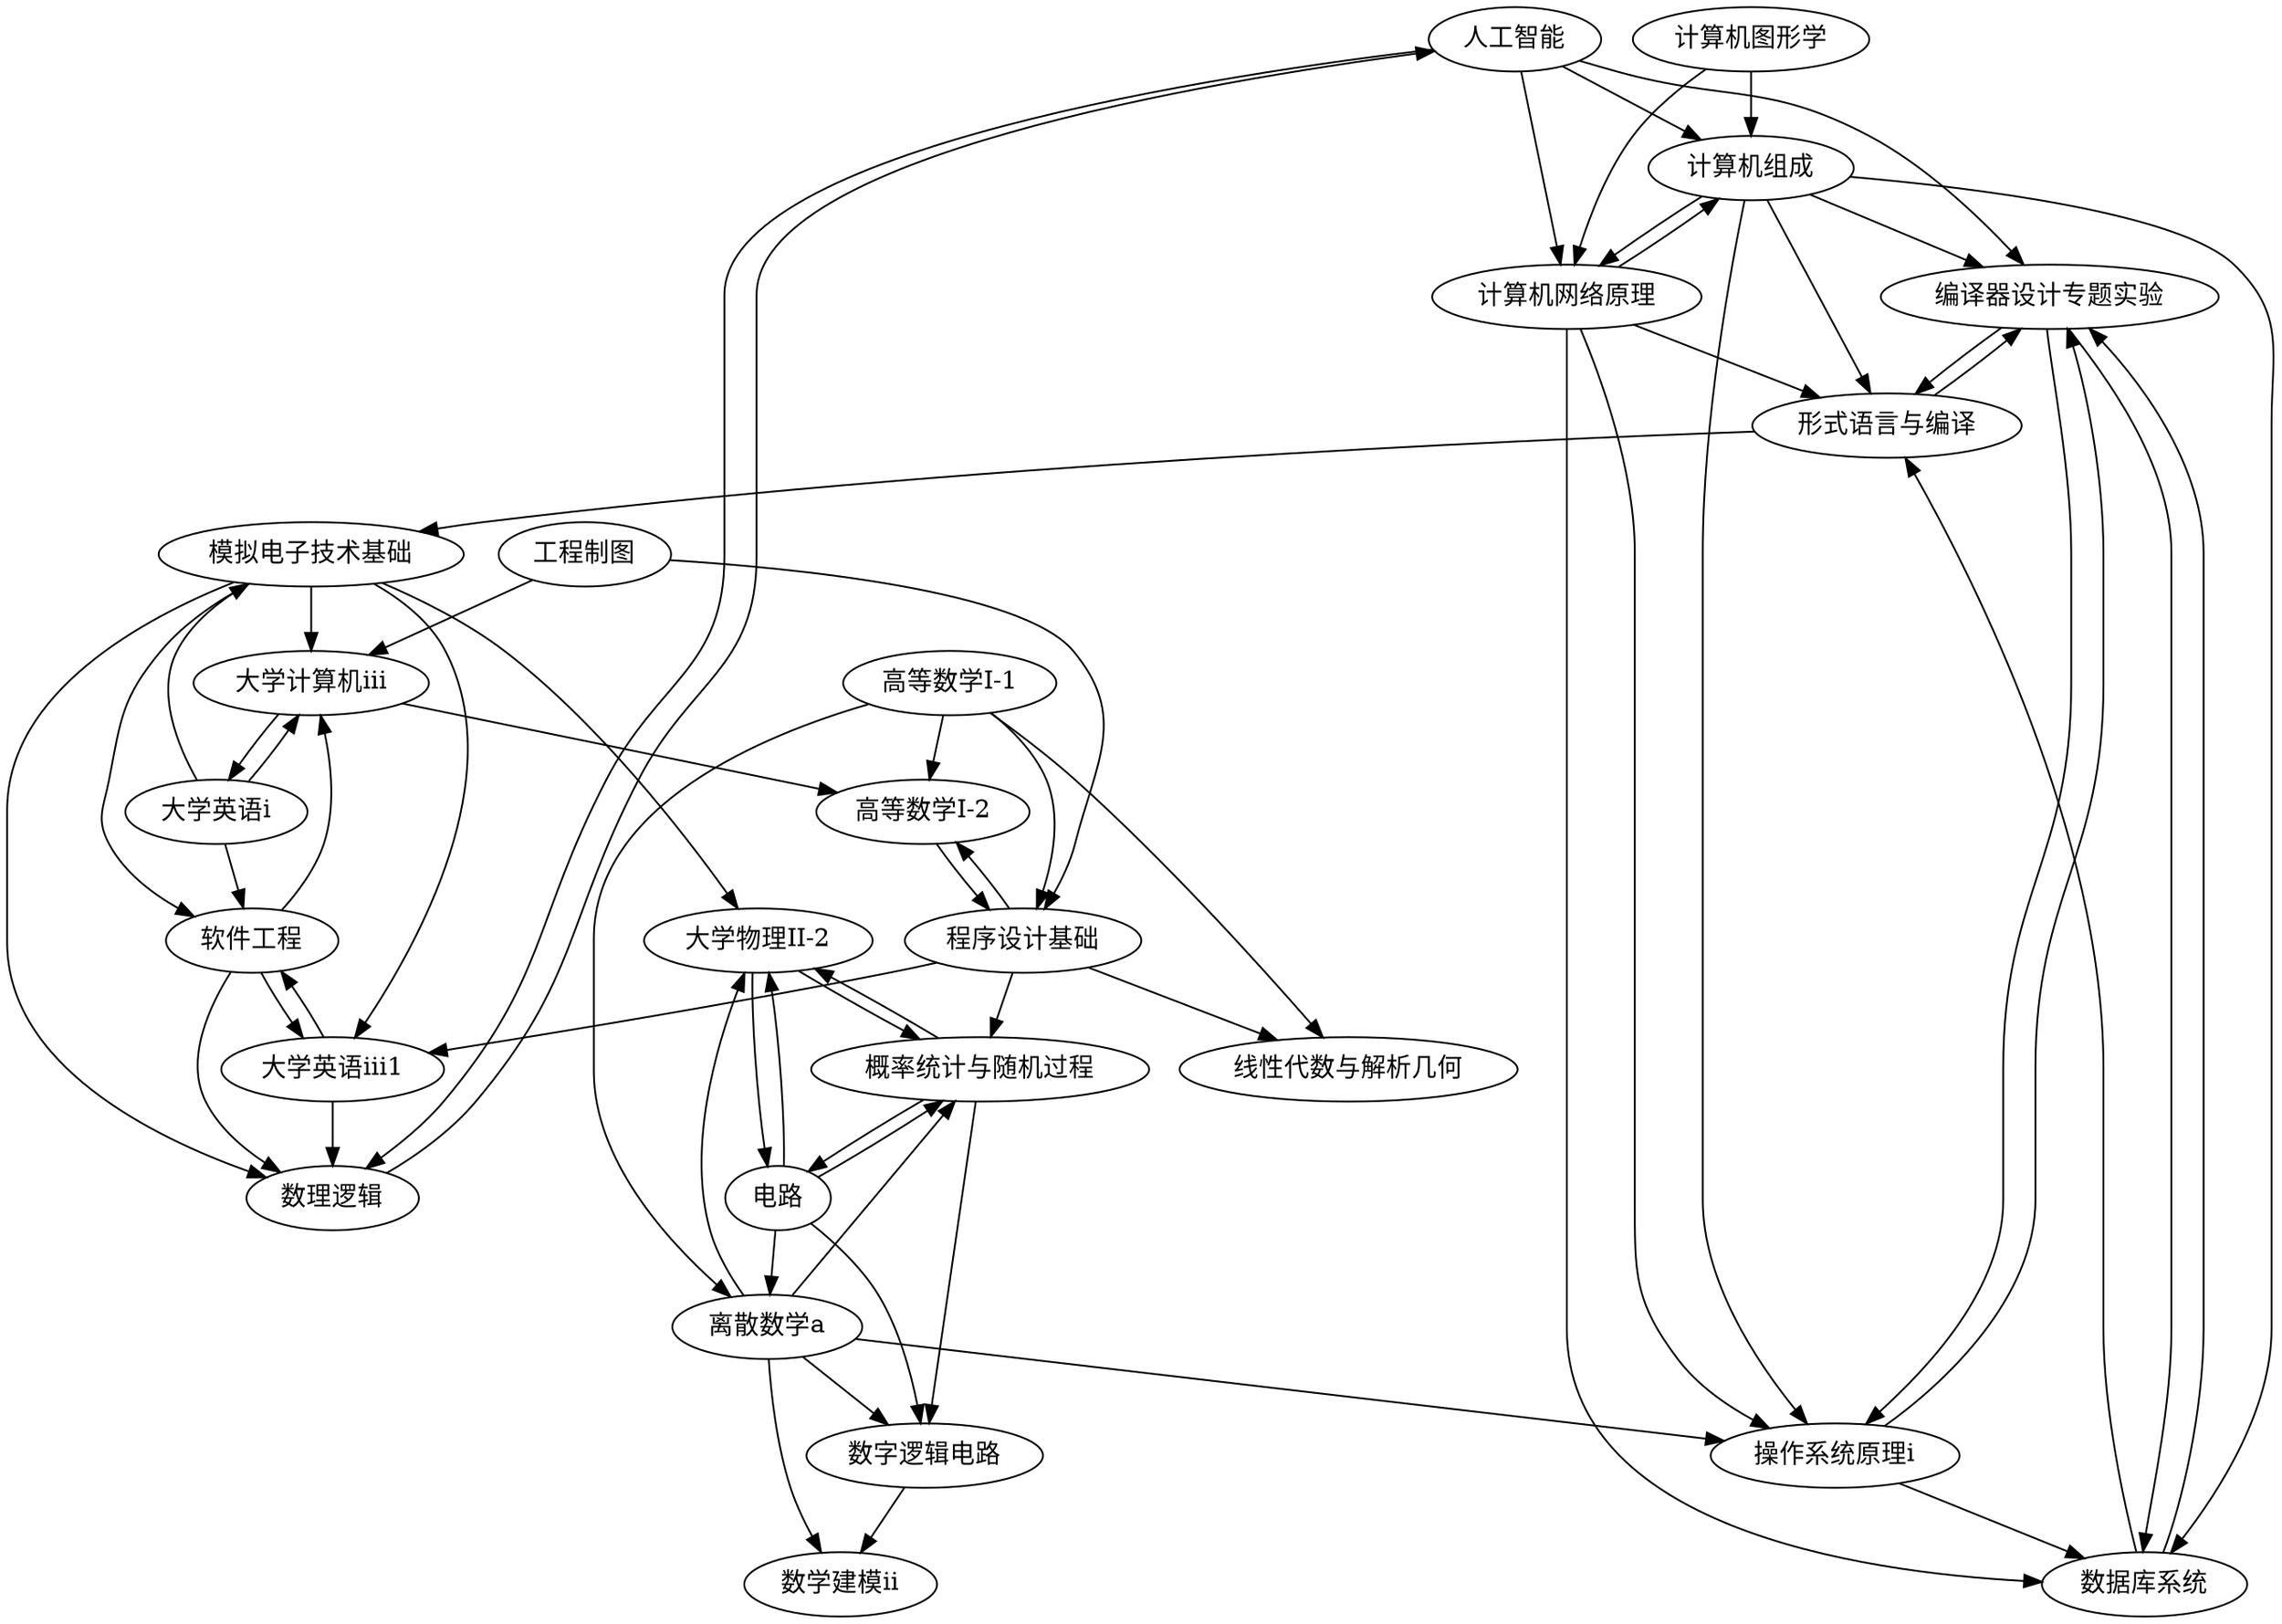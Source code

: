 strict digraph "" {
	人工智能 -> 数理逻辑;
	人工智能 -> 编译器设计专题实验;
	人工智能 -> 计算机组成;
	人工智能 -> 计算机网络原理;
	"大学物理II-2" -> 概率统计与随机过程;
	"大学物理II-2" -> 电路;
	大学英语i -> 大学计算机iii;
	大学英语i -> 模拟电子技术基础;
	大学英语i -> 软件工程;
	大学英语iii1 -> 数理逻辑;
	大学英语iii1 -> 软件工程;
	大学计算机iii -> 大学英语i;
	大学计算机iii -> "高等数学I-2";
	工程制图 -> 大学计算机iii;
	工程制图 -> 程序设计基础;
	形式语言与编译 -> 模拟电子技术基础;
	形式语言与编译 -> 编译器设计专题实验;
	操作系统原理i -> 数据库系统;
	操作系统原理i -> 编译器设计专题实验;
	数字逻辑电路 -> 数学建模ii;
	数据库系统 -> 形式语言与编译;
	数据库系统 -> 编译器设计专题实验;
	数理逻辑 -> 人工智能;
	概率统计与随机过程 -> "大学物理II-2";
	概率统计与随机过程 -> 数字逻辑电路;
	概率统计与随机过程 -> 电路;
	模拟电子技术基础 -> "大学物理II-2";
	模拟电子技术基础 -> 大学英语iii1;
	模拟电子技术基础 -> 大学计算机iii;
	模拟电子技术基础 -> 数理逻辑;
	模拟电子技术基础 -> 软件工程;
	电路 -> "大学物理II-2";
	电路 -> 数字逻辑电路;
	电路 -> 概率统计与随机过程;
	电路 -> 离散数学a;
	离散数学a -> "大学物理II-2";
	离散数学a -> 操作系统原理i;
	离散数学a -> 数字逻辑电路;
	离散数学a -> 数学建模ii;
	离散数学a -> 概率统计与随机过程;
	程序设计基础 -> 大学英语iii1;
	程序设计基础 -> 概率统计与随机过程;
	程序设计基础 -> 线性代数与解析几何;
	程序设计基础 -> "高等数学I-2";
	编译器设计专题实验 -> 形式语言与编译;
	编译器设计专题实验 -> 操作系统原理i;
	编译器设计专题实验 -> 数据库系统;
	计算机图形学 -> 计算机组成;
	计算机图形学 -> 计算机网络原理;
	计算机组成 -> 形式语言与编译;
	计算机组成 -> 操作系统原理i;
	计算机组成 -> 数据库系统;
	计算机组成 -> 编译器设计专题实验;
	计算机组成 -> 计算机网络原理;
	计算机网络原理 -> 形式语言与编译;
	计算机网络原理 -> 操作系统原理i;
	计算机网络原理 -> 数据库系统;
	计算机网络原理 -> 计算机组成;
	软件工程 -> 大学英语iii1;
	软件工程 -> 大学计算机iii;
	软件工程 -> 数理逻辑;
	"高等数学I-1" -> 离散数学a;
	"高等数学I-1" -> 程序设计基础;
	"高等数学I-1" -> 线性代数与解析几何;
	"高等数学I-1" -> "高等数学I-2";
	"高等数学I-2" -> 程序设计基础;
}
